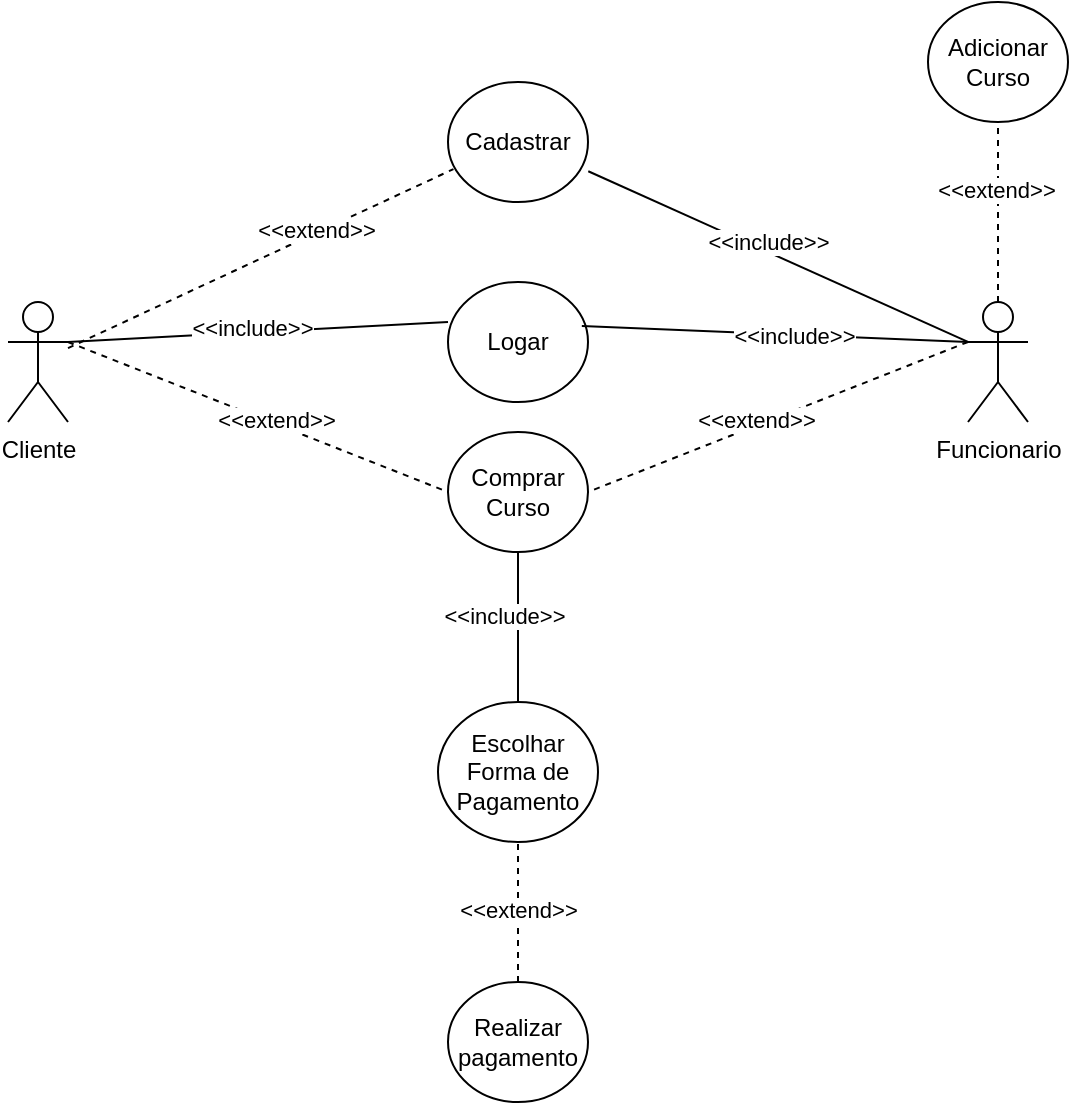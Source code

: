 <mxfile version="27.0.6">
  <diagram name="Página-1" id="UWlb59SWAEjQ4AbqxchD">
    <mxGraphModel grid="1" page="1" gridSize="10" guides="1" tooltips="1" connect="1" arrows="1" fold="1" pageScale="1" pageWidth="827" pageHeight="1169" math="0" shadow="0">
      <root>
        <mxCell id="0" />
        <mxCell id="1" parent="0" />
        <mxCell id="xDRiRXkZIBo7uWi0qKyu-1" value="Cliente" style="shape=umlActor;verticalLabelPosition=bottom;verticalAlign=top;html=1;outlineConnect=0;" vertex="1" parent="1">
          <mxGeometry x="149" y="410" width="30" height="60" as="geometry" />
        </mxCell>
        <mxCell id="xDRiRXkZIBo7uWi0qKyu-2" value="Funcionario" style="shape=umlActor;verticalLabelPosition=bottom;verticalAlign=top;html=1;outlineConnect=0;" vertex="1" parent="1">
          <mxGeometry x="629" y="410" width="30" height="60" as="geometry" />
        </mxCell>
        <mxCell id="xDRiRXkZIBo7uWi0qKyu-6" value="Logar" style="ellipse;whiteSpace=wrap;html=1;" vertex="1" parent="1">
          <mxGeometry x="369" y="400" width="70" height="60" as="geometry" />
        </mxCell>
        <mxCell id="xDRiRXkZIBo7uWi0qKyu-8" value="" style="endArrow=none;html=1;rounded=0;exitX=0;exitY=0.333;exitDx=0;exitDy=0;exitPerimeter=0;entryX=0.956;entryY=0.367;entryDx=0;entryDy=0;entryPerimeter=0;" edge="1" parent="1" source="xDRiRXkZIBo7uWi0qKyu-2" target="xDRiRXkZIBo7uWi0qKyu-6">
          <mxGeometry width="50" height="50" relative="1" as="geometry">
            <mxPoint x="479" y="580" as="sourcePoint" />
            <mxPoint x="559" y="430" as="targetPoint" />
          </mxGeometry>
        </mxCell>
        <mxCell id="xDRiRXkZIBo7uWi0qKyu-9" value="" style="endArrow=none;html=1;rounded=0;exitX=1;exitY=0.333;exitDx=0;exitDy=0;exitPerimeter=0;entryX=0;entryY=0.333;entryDx=0;entryDy=0;entryPerimeter=0;" edge="1" parent="1" source="xDRiRXkZIBo7uWi0qKyu-1" target="xDRiRXkZIBo7uWi0qKyu-6">
          <mxGeometry width="50" height="50" relative="1" as="geometry">
            <mxPoint x="479" y="580" as="sourcePoint" />
            <mxPoint x="259" y="430" as="targetPoint" />
          </mxGeometry>
        </mxCell>
        <mxCell id="xDRiRXkZIBo7uWi0qKyu-10" value="&amp;lt;&amp;lt;include&amp;gt;&amp;gt;" style="edgeLabel;html=1;align=center;verticalAlign=middle;resizable=0;points=[];" connectable="0" vertex="1" parent="xDRiRXkZIBo7uWi0qKyu-9">
          <mxGeometry x="-0.04" y="2" relative="1" as="geometry">
            <mxPoint as="offset" />
          </mxGeometry>
        </mxCell>
        <mxCell id="xDRiRXkZIBo7uWi0qKyu-11" value="&amp;lt;&amp;lt;include&amp;gt;&amp;gt;" style="edgeLabel;html=1;align=center;verticalAlign=middle;resizable=0;points=[];" connectable="0" vertex="1" parent="1">
          <mxGeometry x="549" y="430" as="geometry">
            <mxPoint x="-7" y="-3" as="offset" />
          </mxGeometry>
        </mxCell>
        <mxCell id="xDRiRXkZIBo7uWi0qKyu-15" value="Cadastrar" style="ellipse;whiteSpace=wrap;html=1;" vertex="1" parent="1">
          <mxGeometry x="369" y="300" width="70" height="60" as="geometry" />
        </mxCell>
        <mxCell id="xDRiRXkZIBo7uWi0qKyu-16" value="" style="endArrow=none;html=1;rounded=0;entryX=0.039;entryY=0.726;entryDx=0;entryDy=0;entryPerimeter=0;dashed=1;" edge="1" parent="1" source="xDRiRXkZIBo7uWi0qKyu-1" target="xDRiRXkZIBo7uWi0qKyu-15">
          <mxGeometry width="50" height="50" relative="1" as="geometry">
            <mxPoint x="369" y="380" as="sourcePoint" />
            <mxPoint x="419" y="330" as="targetPoint" />
          </mxGeometry>
        </mxCell>
        <mxCell id="xDRiRXkZIBo7uWi0qKyu-17" value="" style="endArrow=none;html=1;rounded=0;entryX=1.002;entryY=0.744;entryDx=0;entryDy=0;entryPerimeter=0;exitX=0;exitY=0.333;exitDx=0;exitDy=0;exitPerimeter=0;" edge="1" parent="1" source="xDRiRXkZIBo7uWi0qKyu-2" target="xDRiRXkZIBo7uWi0qKyu-15">
          <mxGeometry width="50" height="50" relative="1" as="geometry">
            <mxPoint x="519" y="489" as="sourcePoint" />
            <mxPoint x="712" y="400" as="targetPoint" />
          </mxGeometry>
        </mxCell>
        <mxCell id="xDRiRXkZIBo7uWi0qKyu-18" value="&amp;lt;&amp;lt;include&amp;gt;&amp;gt;" style="edgeLabel;html=1;align=center;verticalAlign=middle;resizable=0;points=[];" connectable="0" vertex="1" parent="1">
          <mxGeometry x="529" y="380" as="geometry" />
        </mxCell>
        <mxCell id="xDRiRXkZIBo7uWi0qKyu-19" value="&amp;lt;&amp;lt;extend&amp;gt;&amp;gt;" style="edgeLabel;html=1;align=center;verticalAlign=middle;resizable=0;points=[];" connectable="0" vertex="1" parent="1">
          <mxGeometry x="289" y="380" as="geometry">
            <mxPoint x="14" y="-6" as="offset" />
          </mxGeometry>
        </mxCell>
        <mxCell id="xDRiRXkZIBo7uWi0qKyu-20" value="Comprar Curso" style="ellipse;whiteSpace=wrap;html=1;" vertex="1" parent="1">
          <mxGeometry x="369" y="475" width="70" height="60" as="geometry" />
        </mxCell>
        <mxCell id="xDRiRXkZIBo7uWi0qKyu-21" value="" style="endArrow=none;html=1;rounded=0;entryX=0;entryY=0.5;entryDx=0;entryDy=0;dashed=1;" edge="1" parent="1" target="xDRiRXkZIBo7uWi0qKyu-20">
          <mxGeometry width="50" height="50" relative="1" as="geometry">
            <mxPoint x="179" y="430" as="sourcePoint" />
            <mxPoint x="419" y="540" as="targetPoint" />
          </mxGeometry>
        </mxCell>
        <mxCell id="xDRiRXkZIBo7uWi0qKyu-22" value="" style="endArrow=none;html=1;rounded=0;entryX=1;entryY=0.5;entryDx=0;entryDy=0;exitX=0;exitY=0.333;exitDx=0;exitDy=0;exitPerimeter=0;dashed=1;" edge="1" parent="1" source="xDRiRXkZIBo7uWi0qKyu-2" target="xDRiRXkZIBo7uWi0qKyu-20">
          <mxGeometry width="50" height="50" relative="1" as="geometry">
            <mxPoint x="559" y="610" as="sourcePoint" />
            <mxPoint x="749" y="745" as="targetPoint" />
          </mxGeometry>
        </mxCell>
        <mxCell id="xDRiRXkZIBo7uWi0qKyu-23" value="&amp;lt;&amp;lt;extend&amp;gt;&amp;gt;" style="edgeLabel;html=1;align=center;verticalAlign=middle;resizable=0;points=[];" connectable="0" vertex="1" parent="1">
          <mxGeometry x="269" y="475" as="geometry">
            <mxPoint x="14" y="-6" as="offset" />
          </mxGeometry>
        </mxCell>
        <mxCell id="xDRiRXkZIBo7uWi0qKyu-24" value="&amp;lt;&amp;lt;extend&amp;gt;&amp;gt;" style="edgeLabel;html=1;align=center;verticalAlign=middle;resizable=0;points=[];" connectable="0" vertex="1" parent="1">
          <mxGeometry x="509" y="475" as="geometry">
            <mxPoint x="14" y="-6" as="offset" />
          </mxGeometry>
        </mxCell>
        <mxCell id="xDRiRXkZIBo7uWi0qKyu-25" value="Adicionar Curso" style="ellipse;whiteSpace=wrap;html=1;" vertex="1" parent="1">
          <mxGeometry x="609" y="260" width="70" height="60" as="geometry" />
        </mxCell>
        <mxCell id="xDRiRXkZIBo7uWi0qKyu-26" value="" style="endArrow=none;html=1;rounded=0;exitX=0.5;exitY=0;exitDx=0;exitDy=0;exitPerimeter=0;entryX=0.5;entryY=1;entryDx=0;entryDy=0;dashed=1;" edge="1" parent="1" source="xDRiRXkZIBo7uWi0qKyu-2" target="xDRiRXkZIBo7uWi0qKyu-25">
          <mxGeometry width="50" height="50" relative="1" as="geometry">
            <mxPoint x="369" y="380" as="sourcePoint" />
            <mxPoint x="419" y="330" as="targetPoint" />
          </mxGeometry>
        </mxCell>
        <mxCell id="xDRiRXkZIBo7uWi0qKyu-27" value="&amp;lt;&amp;lt;extend&amp;gt;&amp;gt;" style="edgeLabel;html=1;align=center;verticalAlign=middle;resizable=0;points=[];" connectable="0" vertex="1" parent="1">
          <mxGeometry x="629" y="360" as="geometry">
            <mxPoint x="14" y="-6" as="offset" />
          </mxGeometry>
        </mxCell>
        <mxCell id="xDRiRXkZIBo7uWi0qKyu-29" value="Escolhar Forma de Pagamento" style="ellipse;whiteSpace=wrap;html=1;" vertex="1" parent="1">
          <mxGeometry x="364" y="610" width="80" height="70" as="geometry" />
        </mxCell>
        <mxCell id="xDRiRXkZIBo7uWi0qKyu-30" value="" style="endArrow=none;html=1;rounded=0;entryX=0.5;entryY=0;entryDx=0;entryDy=0;exitX=0.5;exitY=1;exitDx=0;exitDy=0;" edge="1" parent="1" source="xDRiRXkZIBo7uWi0qKyu-20" target="xDRiRXkZIBo7uWi0qKyu-29">
          <mxGeometry width="50" height="50" relative="1" as="geometry">
            <mxPoint x="739" y="570" as="sourcePoint" />
            <mxPoint x="549" y="645" as="targetPoint" />
          </mxGeometry>
        </mxCell>
        <mxCell id="xDRiRXkZIBo7uWi0qKyu-32" value="Realizar pagamento" style="ellipse;whiteSpace=wrap;html=1;" vertex="1" parent="1">
          <mxGeometry x="369" y="750" width="70" height="60" as="geometry" />
        </mxCell>
        <mxCell id="xDRiRXkZIBo7uWi0qKyu-34" value="" style="endArrow=none;html=1;rounded=0;exitX=0.5;exitY=0;exitDx=0;exitDy=0;entryX=0.5;entryY=1;entryDx=0;entryDy=0;dashed=1;" edge="1" parent="1" source="xDRiRXkZIBo7uWi0qKyu-32" target="xDRiRXkZIBo7uWi0qKyu-29">
          <mxGeometry width="50" height="50" relative="1" as="geometry">
            <mxPoint x="320" y="660" as="sourcePoint" />
            <mxPoint x="370" y="610" as="targetPoint" />
          </mxGeometry>
        </mxCell>
        <mxCell id="xDRiRXkZIBo7uWi0qKyu-36" value="&amp;lt;&amp;lt;extend&amp;gt;&amp;gt;" style="edgeLabel;html=1;align=center;verticalAlign=middle;resizable=0;points=[];" connectable="0" vertex="1" parent="1">
          <mxGeometry x="390" y="720" as="geometry">
            <mxPoint x="14" y="-6" as="offset" />
          </mxGeometry>
        </mxCell>
        <mxCell id="xDRiRXkZIBo7uWi0qKyu-38" value="&amp;lt;&amp;lt;include&amp;gt;&amp;gt;" style="edgeLabel;html=1;align=center;verticalAlign=middle;resizable=0;points=[];" connectable="0" vertex="1" parent="1">
          <mxGeometry x="404" y="570" as="geometry">
            <mxPoint x="-7" y="-3" as="offset" />
          </mxGeometry>
        </mxCell>
      </root>
    </mxGraphModel>
  </diagram>
</mxfile>
